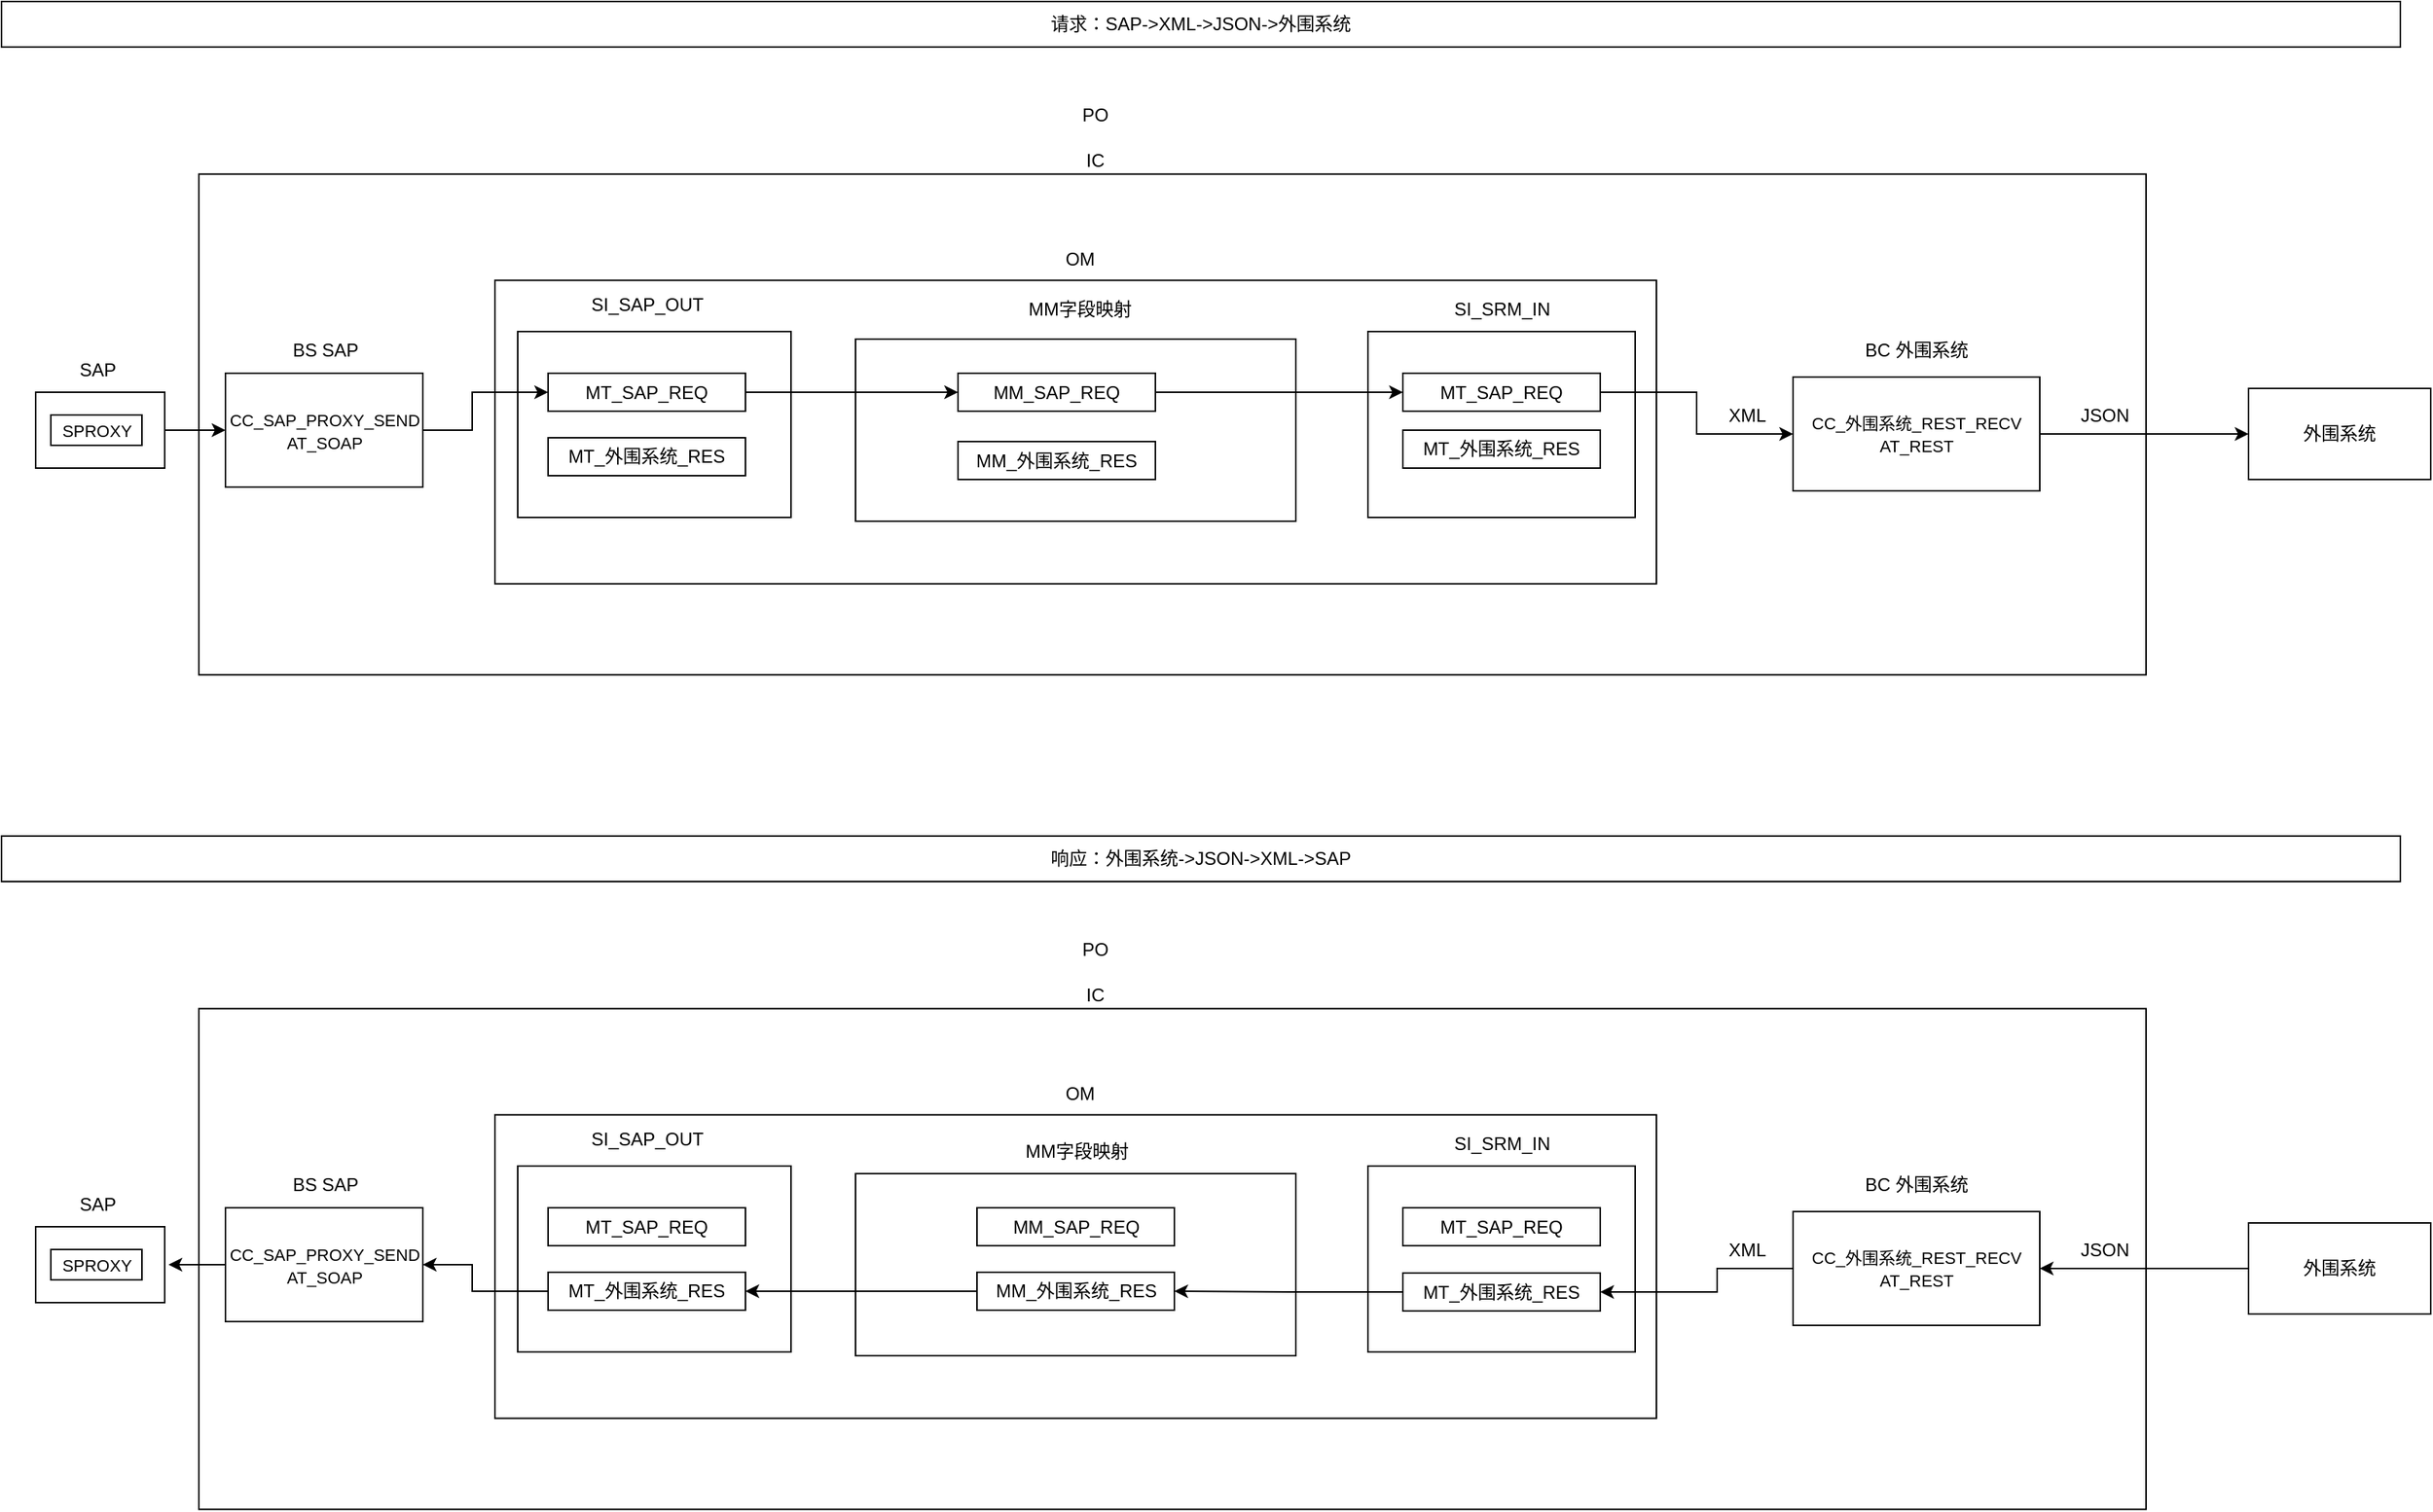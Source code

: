 <mxfile version="28.2.0">
  <diagram name="第 1 页" id="kC6L_besgEOfmSUGlZIZ">
    <mxGraphModel dx="1945" dy="1365" grid="1" gridSize="10" guides="1" tooltips="1" connect="1" arrows="1" fold="1" page="1" pageScale="1" pageWidth="827" pageHeight="1169" math="0" shadow="0">
      <root>
        <mxCell id="0" />
        <mxCell id="1" parent="0" />
        <mxCell id="OOg317m0E7mB_uXNuo5s-32" value="" style="rounded=0;whiteSpace=wrap;html=1;" parent="1" vertex="1">
          <mxGeometry x="354" y="257.5" width="156" height="112.5" as="geometry" />
        </mxCell>
        <mxCell id="OOg317m0E7mB_uXNuo5s-24" value="" style="rounded=0;whiteSpace=wrap;html=1;" parent="1" vertex="1">
          <mxGeometry x="140" y="143.75" width="1282.5" height="330" as="geometry" />
        </mxCell>
        <mxCell id="OOg317m0E7mB_uXNuo5s-10" style="edgeStyle=orthogonalEdgeStyle;rounded=0;orthogonalLoop=1;jettySize=auto;html=1;exitX=1;exitY=0.5;exitDx=0;exitDy=0;entryX=0;entryY=0.5;entryDx=0;entryDy=0;" parent="1" source="OOg317m0E7mB_uXNuo5s-5" target="OOg317m0E7mB_uXNuo5s-8" edge="1">
          <mxGeometry relative="1" as="geometry" />
        </mxCell>
        <mxCell id="OOg317m0E7mB_uXNuo5s-5" value="" style="rounded=0;whiteSpace=wrap;html=1;" parent="1" vertex="1">
          <mxGeometry x="32.5" y="287.5" width="85" height="50" as="geometry" />
        </mxCell>
        <mxCell id="OOg317m0E7mB_uXNuo5s-1" value="&lt;font style=&quot;font-size: 11px;&quot;&gt;SPROXY&lt;/font&gt;" style="rounded=0;whiteSpace=wrap;html=1;" parent="1" vertex="1">
          <mxGeometry x="42.5" y="302.5" width="60" height="20" as="geometry" />
        </mxCell>
        <mxCell id="OOg317m0E7mB_uXNuo5s-2" value="请求：SAP-&amp;gt;XML-&amp;gt;JSON-&amp;gt;外围系统" style="rounded=0;whiteSpace=wrap;html=1;" parent="1" vertex="1">
          <mxGeometry x="10" y="30" width="1580" height="30" as="geometry" />
        </mxCell>
        <mxCell id="OOg317m0E7mB_uXNuo5s-7" value="SAP" style="text;html=1;align=center;verticalAlign=middle;resizable=0;points=[];autosize=1;strokeColor=none;fillColor=none;" parent="1" vertex="1">
          <mxGeometry x="47.5" y="257.5" width="50" height="30" as="geometry" />
        </mxCell>
        <mxCell id="OOg317m0E7mB_uXNuo5s-8" value="&lt;font style=&quot;font-size: 11px;&quot;&gt;CC_SAP_PROXY_SEND&lt;/font&gt;&lt;div&gt;&lt;font style=&quot;font-size: 11px;&quot;&gt;AT_SOAP&lt;/font&gt;&lt;/div&gt;" style="rounded=0;whiteSpace=wrap;html=1;" parent="1" vertex="1">
          <mxGeometry x="157.5" y="275" width="130" height="75" as="geometry" />
        </mxCell>
        <mxCell id="OOg317m0E7mB_uXNuo5s-9" value="BS SAP" style="text;html=1;align=center;verticalAlign=middle;resizable=0;points=[];autosize=1;strokeColor=none;fillColor=none;" parent="1" vertex="1">
          <mxGeometry x="187.5" y="245" width="70" height="30" as="geometry" />
        </mxCell>
        <mxCell id="OOg317m0E7mB_uXNuo5s-13" value="" style="rounded=0;whiteSpace=wrap;html=1;" parent="1" vertex="1">
          <mxGeometry x="335" y="213.75" width="765" height="200" as="geometry" />
        </mxCell>
        <mxCell id="OOg317m0E7mB_uXNuo5s-14" value="OM" style="text;html=1;align=center;verticalAlign=middle;resizable=0;points=[];autosize=1;strokeColor=none;fillColor=none;" parent="1" vertex="1">
          <mxGeometry x="700" y="185" width="40" height="30" as="geometry" />
        </mxCell>
        <mxCell id="OOg317m0E7mB_uXNuo5s-22" style="edgeStyle=orthogonalEdgeStyle;rounded=0;orthogonalLoop=1;jettySize=auto;html=1;exitX=1;exitY=0.5;exitDx=0;exitDy=0;entryX=0;entryY=0.5;entryDx=0;entryDy=0;" parent="1" source="OOg317m0E7mB_uXNuo5s-18" target="OOg317m0E7mB_uXNuo5s-21" edge="1">
          <mxGeometry relative="1" as="geometry" />
        </mxCell>
        <mxCell id="OOg317m0E7mB_uXNuo5s-18" value="&lt;span style=&quot;font-size: 11px;&quot;&gt;CC_外围系统_REST_RECV&lt;/span&gt;&lt;div&gt;&lt;span style=&quot;font-size: 11px;&quot;&gt;AT_REST&lt;/span&gt;&lt;/div&gt;" style="rounded=0;whiteSpace=wrap;html=1;" parent="1" vertex="1">
          <mxGeometry x="1190" y="277.5" width="162.5" height="75" as="geometry" />
        </mxCell>
        <mxCell id="OOg317m0E7mB_uXNuo5s-19" value="BC 外围系统" style="text;html=1;align=center;verticalAlign=middle;resizable=0;points=[];autosize=1;strokeColor=none;fillColor=none;" parent="1" vertex="1">
          <mxGeometry x="1226.25" y="245" width="90" height="30" as="geometry" />
        </mxCell>
        <mxCell id="OOg317m0E7mB_uXNuo5s-21" value="外围系统" style="rounded=0;whiteSpace=wrap;html=1;" parent="1" vertex="1">
          <mxGeometry x="1490" y="285" width="120" height="60" as="geometry" />
        </mxCell>
        <mxCell id="OOg317m0E7mB_uXNuo5s-25" value="IC" style="text;html=1;align=center;verticalAlign=middle;resizable=0;points=[];autosize=1;strokeColor=none;fillColor=none;" parent="1" vertex="1">
          <mxGeometry x="710" y="120" width="40" height="30" as="geometry" />
        </mxCell>
        <mxCell id="OOg317m0E7mB_uXNuo5s-26" value="PO" style="text;html=1;align=center;verticalAlign=middle;resizable=0;points=[];autosize=1;strokeColor=none;fillColor=none;" parent="1" vertex="1">
          <mxGeometry x="710" y="90" width="40" height="30" as="geometry" />
        </mxCell>
        <mxCell id="OOg317m0E7mB_uXNuo5s-33" value="" style="rounded=0;whiteSpace=wrap;html=1;" parent="1" vertex="1">
          <mxGeometry x="350" y="247.5" width="180" height="122.5" as="geometry" />
        </mxCell>
        <mxCell id="OOg317m0E7mB_uXNuo5s-28" value="MT_SAP_REQ" style="rounded=0;whiteSpace=wrap;html=1;" parent="1" vertex="1">
          <mxGeometry x="370" y="275" width="130" height="25" as="geometry" />
        </mxCell>
        <mxCell id="OOg317m0E7mB_uXNuo5s-29" value="MT_外围系统_RES" style="rounded=0;whiteSpace=wrap;html=1;" parent="1" vertex="1">
          <mxGeometry x="370" y="317.5" width="130" height="25" as="geometry" />
        </mxCell>
        <mxCell id="OOg317m0E7mB_uXNuo5s-36" value="SI_SAP_OUT" style="text;html=1;align=center;verticalAlign=middle;resizable=0;points=[];autosize=1;strokeColor=none;fillColor=none;" parent="1" vertex="1">
          <mxGeometry x="385" y="215" width="100" height="30" as="geometry" />
        </mxCell>
        <mxCell id="OOg317m0E7mB_uXNuo5s-38" value="" style="rounded=0;whiteSpace=wrap;html=1;" parent="1" vertex="1">
          <mxGeometry x="910" y="247.5" width="176" height="122.5" as="geometry" />
        </mxCell>
        <mxCell id="OOg317m0E7mB_uXNuo5s-39" value="SI_SRM_IN" style="text;html=1;align=center;verticalAlign=middle;resizable=0;points=[];autosize=1;strokeColor=none;fillColor=none;" parent="1" vertex="1">
          <mxGeometry x="953" y="217.5" width="90" height="30" as="geometry" />
        </mxCell>
        <mxCell id="OOg317m0E7mB_uXNuo5s-53" style="edgeStyle=orthogonalEdgeStyle;rounded=0;orthogonalLoop=1;jettySize=auto;html=1;exitX=1;exitY=0.5;exitDx=0;exitDy=0;entryX=0;entryY=0.5;entryDx=0;entryDy=0;" parent="1" source="OOg317m0E7mB_uXNuo5s-42" target="OOg317m0E7mB_uXNuo5s-18" edge="1">
          <mxGeometry relative="1" as="geometry" />
        </mxCell>
        <mxCell id="OOg317m0E7mB_uXNuo5s-42" value="MT_SAP_REQ" style="rounded=0;whiteSpace=wrap;html=1;" parent="1" vertex="1">
          <mxGeometry x="933" y="275" width="130" height="25" as="geometry" />
        </mxCell>
        <mxCell id="OOg317m0E7mB_uXNuo5s-44" value="MT_外围系统_RES" style="rounded=0;whiteSpace=wrap;html=1;" parent="1" vertex="1">
          <mxGeometry x="933" y="312.5" width="130" height="25" as="geometry" />
        </mxCell>
        <mxCell id="OOg317m0E7mB_uXNuo5s-45" value="" style="rounded=0;whiteSpace=wrap;html=1;" parent="1" vertex="1">
          <mxGeometry x="572.5" y="252.5" width="290" height="120" as="geometry" />
        </mxCell>
        <mxCell id="OOg317m0E7mB_uXNuo5s-46" value="MM字段映射" style="text;html=1;align=center;verticalAlign=middle;resizable=0;points=[];autosize=1;strokeColor=none;fillColor=none;" parent="1" vertex="1">
          <mxGeometry x="675" y="217.5" width="90" height="30" as="geometry" />
        </mxCell>
        <mxCell id="OOg317m0E7mB_uXNuo5s-54" style="edgeStyle=orthogonalEdgeStyle;rounded=0;orthogonalLoop=1;jettySize=auto;html=1;exitX=1;exitY=0.5;exitDx=0;exitDy=0;entryX=0;entryY=0.5;entryDx=0;entryDy=0;" parent="1" source="OOg317m0E7mB_uXNuo5s-8" target="OOg317m0E7mB_uXNuo5s-28" edge="1">
          <mxGeometry relative="1" as="geometry">
            <Array as="points">
              <mxPoint x="320" y="312" />
              <mxPoint x="320" y="288" />
            </Array>
          </mxGeometry>
        </mxCell>
        <mxCell id="OOg317m0E7mB_uXNuo5s-55" value="XML" style="text;html=1;align=center;verticalAlign=middle;whiteSpace=wrap;rounded=0;" parent="1" vertex="1">
          <mxGeometry x="1130" y="288" width="60" height="30" as="geometry" />
        </mxCell>
        <mxCell id="OOg317m0E7mB_uXNuo5s-56" value="JSON" style="text;html=1;align=center;verticalAlign=middle;resizable=0;points=[];autosize=1;strokeColor=none;fillColor=none;" parent="1" vertex="1">
          <mxGeometry x="1365" y="287.5" width="60" height="30" as="geometry" />
        </mxCell>
        <mxCell id="OOg317m0E7mB_uXNuo5s-57" value="" style="rounded=0;whiteSpace=wrap;html=1;" parent="1" vertex="1">
          <mxGeometry x="354" y="807.5" width="156" height="112.5" as="geometry" />
        </mxCell>
        <mxCell id="OOg317m0E7mB_uXNuo5s-58" value="" style="rounded=0;whiteSpace=wrap;html=1;" parent="1" vertex="1">
          <mxGeometry x="140" y="693.75" width="1282.5" height="330" as="geometry" />
        </mxCell>
        <mxCell id="OOg317m0E7mB_uXNuo5s-60" value="" style="rounded=0;whiteSpace=wrap;html=1;" parent="1" vertex="1">
          <mxGeometry x="32.5" y="837.5" width="85" height="50" as="geometry" />
        </mxCell>
        <mxCell id="OOg317m0E7mB_uXNuo5s-61" value="&lt;font style=&quot;font-size: 11px;&quot;&gt;SPROXY&lt;/font&gt;" style="rounded=0;whiteSpace=wrap;html=1;" parent="1" vertex="1">
          <mxGeometry x="42.5" y="852.5" width="60" height="20" as="geometry" />
        </mxCell>
        <mxCell id="OOg317m0E7mB_uXNuo5s-62" value="响应：外围系统-&amp;gt;JSON-&amp;gt;XML-&amp;gt;SAP" style="rounded=0;whiteSpace=wrap;html=1;" parent="1" vertex="1">
          <mxGeometry x="10" y="580" width="1580" height="30" as="geometry" />
        </mxCell>
        <mxCell id="OOg317m0E7mB_uXNuo5s-63" value="SAP" style="text;html=1;align=center;verticalAlign=middle;resizable=0;points=[];autosize=1;strokeColor=none;fillColor=none;" parent="1" vertex="1">
          <mxGeometry x="47.5" y="807.5" width="50" height="30" as="geometry" />
        </mxCell>
        <mxCell id="OOg317m0E7mB_uXNuo5s-103" style="edgeStyle=orthogonalEdgeStyle;rounded=0;orthogonalLoop=1;jettySize=auto;html=1;exitX=0;exitY=0.5;exitDx=0;exitDy=0;" parent="1" source="OOg317m0E7mB_uXNuo5s-64" edge="1">
          <mxGeometry relative="1" as="geometry">
            <mxPoint x="120" y="862.059" as="targetPoint" />
          </mxGeometry>
        </mxCell>
        <mxCell id="OOg317m0E7mB_uXNuo5s-64" value="&lt;font style=&quot;font-size: 11px;&quot;&gt;CC_SAP_PROXY_SEND&lt;/font&gt;&lt;div&gt;&lt;font style=&quot;font-size: 11px;&quot;&gt;AT_SOAP&lt;/font&gt;&lt;/div&gt;" style="rounded=0;whiteSpace=wrap;html=1;" parent="1" vertex="1">
          <mxGeometry x="157.5" y="825" width="130" height="75" as="geometry" />
        </mxCell>
        <mxCell id="OOg317m0E7mB_uXNuo5s-65" value="BS SAP" style="text;html=1;align=center;verticalAlign=middle;resizable=0;points=[];autosize=1;strokeColor=none;fillColor=none;" parent="1" vertex="1">
          <mxGeometry x="187.5" y="795" width="70" height="30" as="geometry" />
        </mxCell>
        <mxCell id="OOg317m0E7mB_uXNuo5s-66" value="" style="rounded=0;whiteSpace=wrap;html=1;" parent="1" vertex="1">
          <mxGeometry x="335" y="763.75" width="765" height="200" as="geometry" />
        </mxCell>
        <mxCell id="OOg317m0E7mB_uXNuo5s-67" value="OM" style="text;html=1;align=center;verticalAlign=middle;resizable=0;points=[];autosize=1;strokeColor=none;fillColor=none;" parent="1" vertex="1">
          <mxGeometry x="700" y="735" width="40" height="30" as="geometry" />
        </mxCell>
        <mxCell id="OOg317m0E7mB_uXNuo5s-69" value="&lt;span style=&quot;font-size: 11px;&quot;&gt;CC_外围系统_REST_RECV&lt;/span&gt;&lt;div&gt;&lt;span style=&quot;font-size: 11px;&quot;&gt;AT_REST&lt;/span&gt;&lt;/div&gt;" style="rounded=0;whiteSpace=wrap;html=1;" parent="1" vertex="1">
          <mxGeometry x="1190" y="827.5" width="162.5" height="75" as="geometry" />
        </mxCell>
        <mxCell id="OOg317m0E7mB_uXNuo5s-70" value="BC 外围系统" style="text;html=1;align=center;verticalAlign=middle;resizable=0;points=[];autosize=1;strokeColor=none;fillColor=none;" parent="1" vertex="1">
          <mxGeometry x="1226.25" y="795" width="90" height="30" as="geometry" />
        </mxCell>
        <mxCell id="OOg317m0E7mB_uXNuo5s-90" style="edgeStyle=orthogonalEdgeStyle;rounded=0;orthogonalLoop=1;jettySize=auto;html=1;exitX=0;exitY=0.5;exitDx=0;exitDy=0;entryX=1;entryY=0.5;entryDx=0;entryDy=0;" parent="1" source="OOg317m0E7mB_uXNuo5s-71" target="OOg317m0E7mB_uXNuo5s-69" edge="1">
          <mxGeometry relative="1" as="geometry" />
        </mxCell>
        <mxCell id="OOg317m0E7mB_uXNuo5s-71" value="外围系统" style="rounded=0;whiteSpace=wrap;html=1;" parent="1" vertex="1">
          <mxGeometry x="1490" y="835" width="120" height="60" as="geometry" />
        </mxCell>
        <mxCell id="OOg317m0E7mB_uXNuo5s-72" value="IC" style="text;html=1;align=center;verticalAlign=middle;resizable=0;points=[];autosize=1;strokeColor=none;fillColor=none;" parent="1" vertex="1">
          <mxGeometry x="710" y="670" width="40" height="30" as="geometry" />
        </mxCell>
        <mxCell id="OOg317m0E7mB_uXNuo5s-73" value="PO" style="text;html=1;align=center;verticalAlign=middle;resizable=0;points=[];autosize=1;strokeColor=none;fillColor=none;" parent="1" vertex="1">
          <mxGeometry x="710" y="640" width="40" height="30" as="geometry" />
        </mxCell>
        <mxCell id="OOg317m0E7mB_uXNuo5s-74" value="" style="rounded=0;whiteSpace=wrap;html=1;" parent="1" vertex="1">
          <mxGeometry x="350" y="797.5" width="180" height="122.5" as="geometry" />
        </mxCell>
        <mxCell id="OOg317m0E7mB_uXNuo5s-75" value="MT_SAP_REQ" style="rounded=0;whiteSpace=wrap;html=1;" parent="1" vertex="1">
          <mxGeometry x="370" y="825" width="130" height="25" as="geometry" />
        </mxCell>
        <mxCell id="OOg317m0E7mB_uXNuo5s-102" style="edgeStyle=orthogonalEdgeStyle;rounded=0;orthogonalLoop=1;jettySize=auto;html=1;exitX=0;exitY=0.5;exitDx=0;exitDy=0;entryX=1;entryY=0.5;entryDx=0;entryDy=0;" parent="1" source="OOg317m0E7mB_uXNuo5s-76" target="OOg317m0E7mB_uXNuo5s-64" edge="1">
          <mxGeometry relative="1" as="geometry">
            <Array as="points">
              <mxPoint x="320" y="880" />
              <mxPoint x="320" y="863" />
            </Array>
          </mxGeometry>
        </mxCell>
        <mxCell id="OOg317m0E7mB_uXNuo5s-76" value="MT_外围系统_RES" style="rounded=0;whiteSpace=wrap;html=1;" parent="1" vertex="1">
          <mxGeometry x="370" y="867.5" width="130" height="25" as="geometry" />
        </mxCell>
        <mxCell id="OOg317m0E7mB_uXNuo5s-77" value="SI_SAP_OUT" style="text;html=1;align=center;verticalAlign=middle;resizable=0;points=[];autosize=1;strokeColor=none;fillColor=none;" parent="1" vertex="1">
          <mxGeometry x="385" y="765" width="100" height="30" as="geometry" />
        </mxCell>
        <mxCell id="OOg317m0E7mB_uXNuo5s-78" value="" style="rounded=0;whiteSpace=wrap;html=1;" parent="1" vertex="1">
          <mxGeometry x="910" y="797.5" width="176" height="122.5" as="geometry" />
        </mxCell>
        <mxCell id="OOg317m0E7mB_uXNuo5s-79" value="SI_SRM_IN" style="text;html=1;align=center;verticalAlign=middle;resizable=0;points=[];autosize=1;strokeColor=none;fillColor=none;" parent="1" vertex="1">
          <mxGeometry x="953" y="767.5" width="90" height="30" as="geometry" />
        </mxCell>
        <mxCell id="OOg317m0E7mB_uXNuo5s-81" value="MT_SAP_REQ" style="rounded=0;whiteSpace=wrap;html=1;" parent="1" vertex="1">
          <mxGeometry x="933" y="825" width="130" height="25" as="geometry" />
        </mxCell>
        <mxCell id="OOg317m0E7mB_uXNuo5s-82" value="MT_外围系统_RES" style="rounded=0;whiteSpace=wrap;html=1;" parent="1" vertex="1">
          <mxGeometry x="933" y="868" width="130" height="25" as="geometry" />
        </mxCell>
        <mxCell id="OOg317m0E7mB_uXNuo5s-84" value="" style="rounded=0;whiteSpace=wrap;html=1;" parent="1" vertex="1">
          <mxGeometry x="572.5" y="802.5" width="290" height="120" as="geometry" />
        </mxCell>
        <mxCell id="OOg317m0E7mB_uXNuo5s-88" value="XML" style="text;html=1;align=center;verticalAlign=middle;whiteSpace=wrap;rounded=0;" parent="1" vertex="1">
          <mxGeometry x="1130" y="838" width="60" height="30" as="geometry" />
        </mxCell>
        <mxCell id="OOg317m0E7mB_uXNuo5s-89" value="JSON" style="text;html=1;align=center;verticalAlign=middle;resizable=0;points=[];autosize=1;strokeColor=none;fillColor=none;" parent="1" vertex="1">
          <mxGeometry x="1365" y="837.5" width="60" height="30" as="geometry" />
        </mxCell>
        <mxCell id="OOg317m0E7mB_uXNuo5s-94" value="MM字段映射" style="text;html=1;align=center;verticalAlign=middle;resizable=0;points=[];autosize=1;strokeColor=none;fillColor=none;" parent="1" vertex="1">
          <mxGeometry x="672.5" y="772.5" width="90" height="30" as="geometry" />
        </mxCell>
        <mxCell id="OOg317m0E7mB_uXNuo5s-97" value="MM_SAP_REQ" style="rounded=0;whiteSpace=wrap;html=1;" parent="1" vertex="1">
          <mxGeometry x="652.5" y="825" width="130" height="25" as="geometry" />
        </mxCell>
        <mxCell id="OOg317m0E7mB_uXNuo5s-98" value="MM_外围系统_RES" style="rounded=0;whiteSpace=wrap;html=1;" parent="1" vertex="1">
          <mxGeometry x="652.5" y="867.5" width="130" height="25" as="geometry" />
        </mxCell>
        <mxCell id="OOg317m0E7mB_uXNuo5s-99" style="edgeStyle=orthogonalEdgeStyle;rounded=0;orthogonalLoop=1;jettySize=auto;html=1;exitX=0;exitY=0.5;exitDx=0;exitDy=0;entryX=1;entryY=0.5;entryDx=0;entryDy=0;" parent="1" source="OOg317m0E7mB_uXNuo5s-69" target="OOg317m0E7mB_uXNuo5s-82" edge="1">
          <mxGeometry relative="1" as="geometry">
            <Array as="points">
              <mxPoint x="1140" y="865" />
              <mxPoint x="1140" y="881" />
            </Array>
          </mxGeometry>
        </mxCell>
        <mxCell id="OOg317m0E7mB_uXNuo5s-100" style="edgeStyle=orthogonalEdgeStyle;rounded=0;orthogonalLoop=1;jettySize=auto;html=1;exitX=0;exitY=0.5;exitDx=0;exitDy=0;entryX=1;entryY=0.5;entryDx=0;entryDy=0;" parent="1" source="OOg317m0E7mB_uXNuo5s-82" target="OOg317m0E7mB_uXNuo5s-98" edge="1">
          <mxGeometry relative="1" as="geometry" />
        </mxCell>
        <mxCell id="OOg317m0E7mB_uXNuo5s-101" style="edgeStyle=orthogonalEdgeStyle;rounded=0;orthogonalLoop=1;jettySize=auto;html=1;exitX=0;exitY=0.5;exitDx=0;exitDy=0;entryX=1;entryY=0.5;entryDx=0;entryDy=0;" parent="1" source="OOg317m0E7mB_uXNuo5s-98" target="OOg317m0E7mB_uXNuo5s-76" edge="1">
          <mxGeometry relative="1" as="geometry" />
        </mxCell>
        <mxCell id="OOg317m0E7mB_uXNuo5s-104" value="MM_SAP_REQ" style="rounded=0;whiteSpace=wrap;html=1;" parent="1" vertex="1">
          <mxGeometry x="640" y="275" width="130" height="25" as="geometry" />
        </mxCell>
        <mxCell id="OOg317m0E7mB_uXNuo5s-106" value="MM_外围系统_RES" style="rounded=0;whiteSpace=wrap;html=1;" parent="1" vertex="1">
          <mxGeometry x="640" y="320" width="130" height="25" as="geometry" />
        </mxCell>
        <mxCell id="OOg317m0E7mB_uXNuo5s-109" style="edgeStyle=orthogonalEdgeStyle;rounded=0;orthogonalLoop=1;jettySize=auto;html=1;exitX=1;exitY=0.5;exitDx=0;exitDy=0;entryX=0;entryY=0.5;entryDx=0;entryDy=0;" parent="1" source="OOg317m0E7mB_uXNuo5s-28" target="OOg317m0E7mB_uXNuo5s-104" edge="1">
          <mxGeometry relative="1" as="geometry" />
        </mxCell>
        <mxCell id="OOg317m0E7mB_uXNuo5s-110" style="edgeStyle=orthogonalEdgeStyle;rounded=0;orthogonalLoop=1;jettySize=auto;html=1;exitX=1;exitY=0.5;exitDx=0;exitDy=0;entryX=0;entryY=0.5;entryDx=0;entryDy=0;" parent="1" source="OOg317m0E7mB_uXNuo5s-104" target="OOg317m0E7mB_uXNuo5s-42" edge="1">
          <mxGeometry relative="1" as="geometry" />
        </mxCell>
      </root>
    </mxGraphModel>
  </diagram>
</mxfile>
